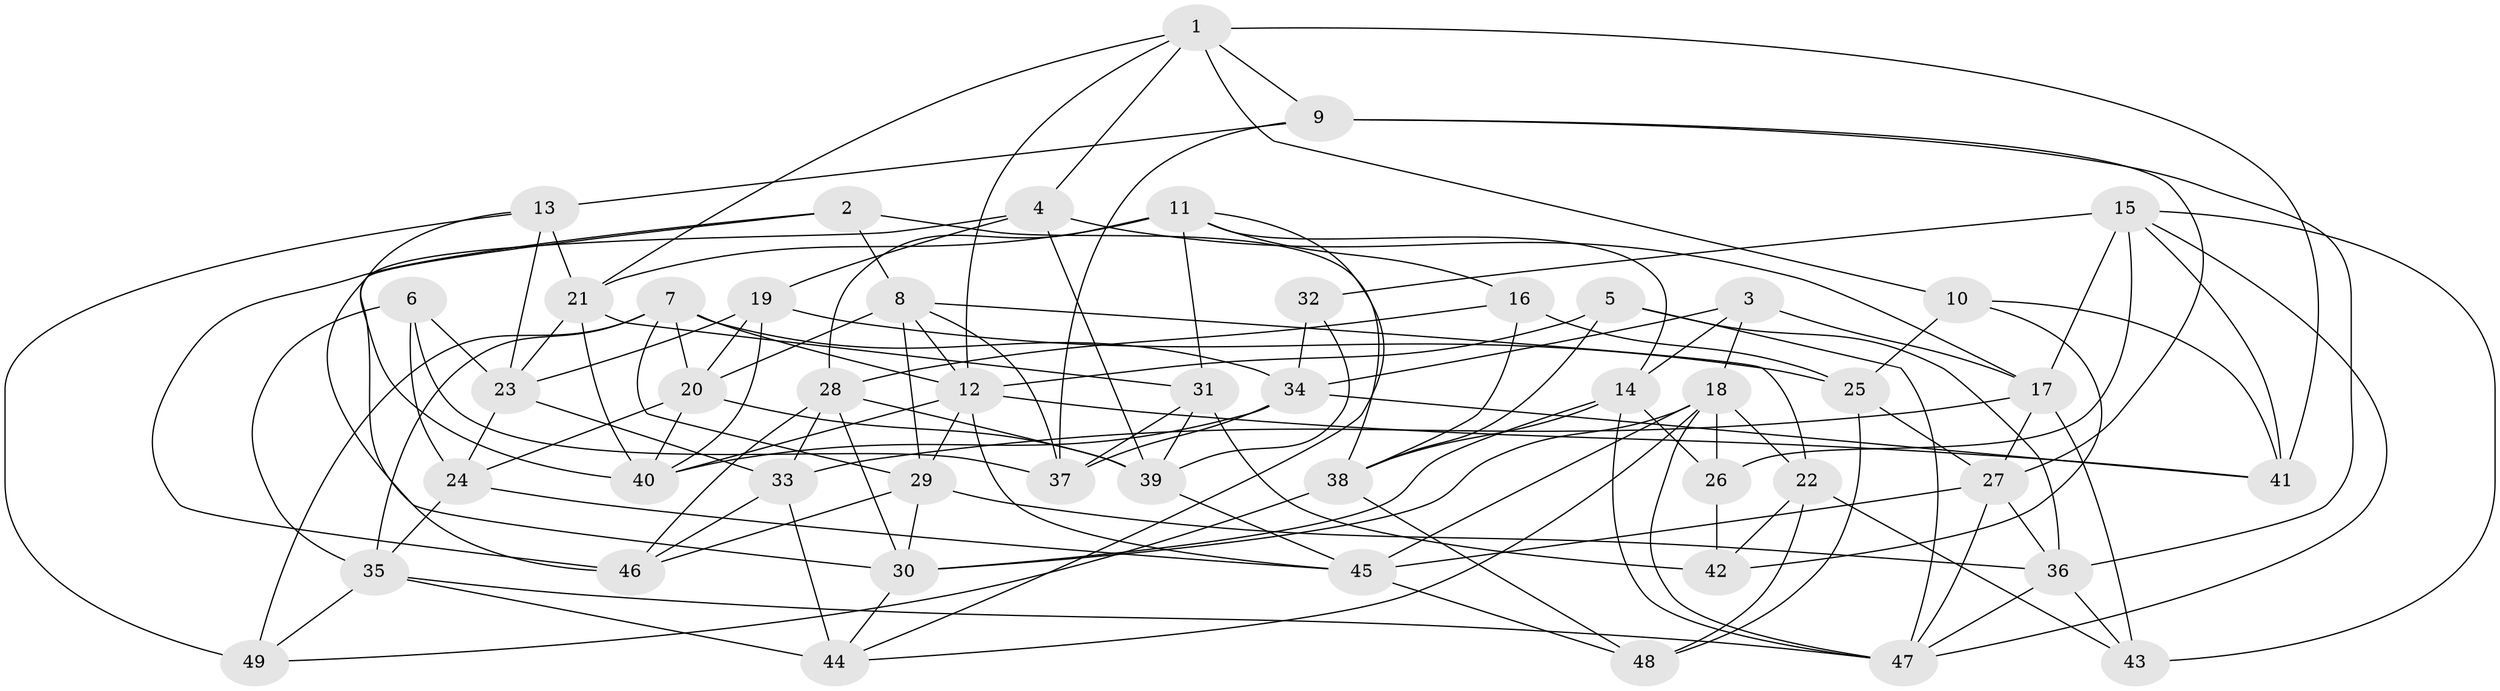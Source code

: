 // original degree distribution, {4: 1.0}
// Generated by graph-tools (version 1.1) at 2025/03/03/09/25 03:03:11]
// undirected, 49 vertices, 130 edges
graph export_dot {
graph [start="1"]
  node [color=gray90,style=filled];
  1;
  2;
  3;
  4;
  5;
  6;
  7;
  8;
  9;
  10;
  11;
  12;
  13;
  14;
  15;
  16;
  17;
  18;
  19;
  20;
  21;
  22;
  23;
  24;
  25;
  26;
  27;
  28;
  29;
  30;
  31;
  32;
  33;
  34;
  35;
  36;
  37;
  38;
  39;
  40;
  41;
  42;
  43;
  44;
  45;
  46;
  47;
  48;
  49;
  1 -- 4 [weight=1.0];
  1 -- 9 [weight=1.0];
  1 -- 10 [weight=1.0];
  1 -- 12 [weight=1.0];
  1 -- 21 [weight=1.0];
  1 -- 41 [weight=1.0];
  2 -- 8 [weight=1.0];
  2 -- 30 [weight=1.0];
  2 -- 38 [weight=1.0];
  2 -- 46 [weight=1.0];
  3 -- 14 [weight=1.0];
  3 -- 17 [weight=1.0];
  3 -- 18 [weight=1.0];
  3 -- 34 [weight=1.0];
  4 -- 17 [weight=1.0];
  4 -- 19 [weight=1.0];
  4 -- 39 [weight=1.0];
  4 -- 46 [weight=2.0];
  5 -- 12 [weight=1.0];
  5 -- 36 [weight=1.0];
  5 -- 38 [weight=1.0];
  5 -- 47 [weight=1.0];
  6 -- 23 [weight=1.0];
  6 -- 24 [weight=2.0];
  6 -- 35 [weight=1.0];
  6 -- 37 [weight=2.0];
  7 -- 12 [weight=1.0];
  7 -- 20 [weight=1.0];
  7 -- 29 [weight=1.0];
  7 -- 34 [weight=1.0];
  7 -- 35 [weight=1.0];
  7 -- 49 [weight=1.0];
  8 -- 12 [weight=1.0];
  8 -- 20 [weight=1.0];
  8 -- 22 [weight=1.0];
  8 -- 29 [weight=1.0];
  8 -- 37 [weight=1.0];
  9 -- 13 [weight=2.0];
  9 -- 27 [weight=1.0];
  9 -- 36 [weight=1.0];
  9 -- 37 [weight=1.0];
  10 -- 25 [weight=1.0];
  10 -- 41 [weight=1.0];
  10 -- 42 [weight=1.0];
  11 -- 14 [weight=1.0];
  11 -- 16 [weight=1.0];
  11 -- 21 [weight=1.0];
  11 -- 28 [weight=1.0];
  11 -- 31 [weight=1.0];
  11 -- 44 [weight=1.0];
  12 -- 29 [weight=1.0];
  12 -- 40 [weight=1.0];
  12 -- 41 [weight=1.0];
  12 -- 45 [weight=1.0];
  13 -- 21 [weight=1.0];
  13 -- 23 [weight=1.0];
  13 -- 40 [weight=1.0];
  13 -- 49 [weight=1.0];
  14 -- 26 [weight=1.0];
  14 -- 30 [weight=1.0];
  14 -- 38 [weight=1.0];
  14 -- 47 [weight=1.0];
  15 -- 17 [weight=1.0];
  15 -- 26 [weight=1.0];
  15 -- 32 [weight=1.0];
  15 -- 41 [weight=1.0];
  15 -- 43 [weight=1.0];
  15 -- 47 [weight=1.0];
  16 -- 25 [weight=1.0];
  16 -- 28 [weight=1.0];
  16 -- 38 [weight=1.0];
  17 -- 27 [weight=1.0];
  17 -- 33 [weight=1.0];
  17 -- 43 [weight=1.0];
  18 -- 22 [weight=1.0];
  18 -- 26 [weight=1.0];
  18 -- 30 [weight=1.0];
  18 -- 44 [weight=1.0];
  18 -- 45 [weight=1.0];
  18 -- 47 [weight=2.0];
  19 -- 20 [weight=1.0];
  19 -- 23 [weight=1.0];
  19 -- 25 [weight=2.0];
  19 -- 40 [weight=1.0];
  20 -- 24 [weight=1.0];
  20 -- 39 [weight=1.0];
  20 -- 40 [weight=1.0];
  21 -- 23 [weight=1.0];
  21 -- 31 [weight=1.0];
  21 -- 40 [weight=1.0];
  22 -- 42 [weight=2.0];
  22 -- 43 [weight=1.0];
  22 -- 48 [weight=1.0];
  23 -- 24 [weight=1.0];
  23 -- 33 [weight=1.0];
  24 -- 35 [weight=1.0];
  24 -- 45 [weight=1.0];
  25 -- 27 [weight=1.0];
  25 -- 48 [weight=1.0];
  26 -- 42 [weight=1.0];
  27 -- 36 [weight=1.0];
  27 -- 45 [weight=1.0];
  27 -- 47 [weight=1.0];
  28 -- 30 [weight=1.0];
  28 -- 33 [weight=1.0];
  28 -- 39 [weight=1.0];
  28 -- 46 [weight=1.0];
  29 -- 30 [weight=1.0];
  29 -- 36 [weight=1.0];
  29 -- 46 [weight=1.0];
  30 -- 44 [weight=1.0];
  31 -- 37 [weight=1.0];
  31 -- 39 [weight=1.0];
  31 -- 42 [weight=2.0];
  32 -- 34 [weight=2.0];
  32 -- 39 [weight=1.0];
  33 -- 44 [weight=2.0];
  33 -- 46 [weight=1.0];
  34 -- 37 [weight=1.0];
  34 -- 40 [weight=1.0];
  34 -- 41 [weight=2.0];
  35 -- 44 [weight=1.0];
  35 -- 47 [weight=1.0];
  35 -- 49 [weight=1.0];
  36 -- 43 [weight=1.0];
  36 -- 47 [weight=1.0];
  38 -- 48 [weight=1.0];
  38 -- 49 [weight=1.0];
  39 -- 45 [weight=1.0];
  45 -- 48 [weight=1.0];
}
